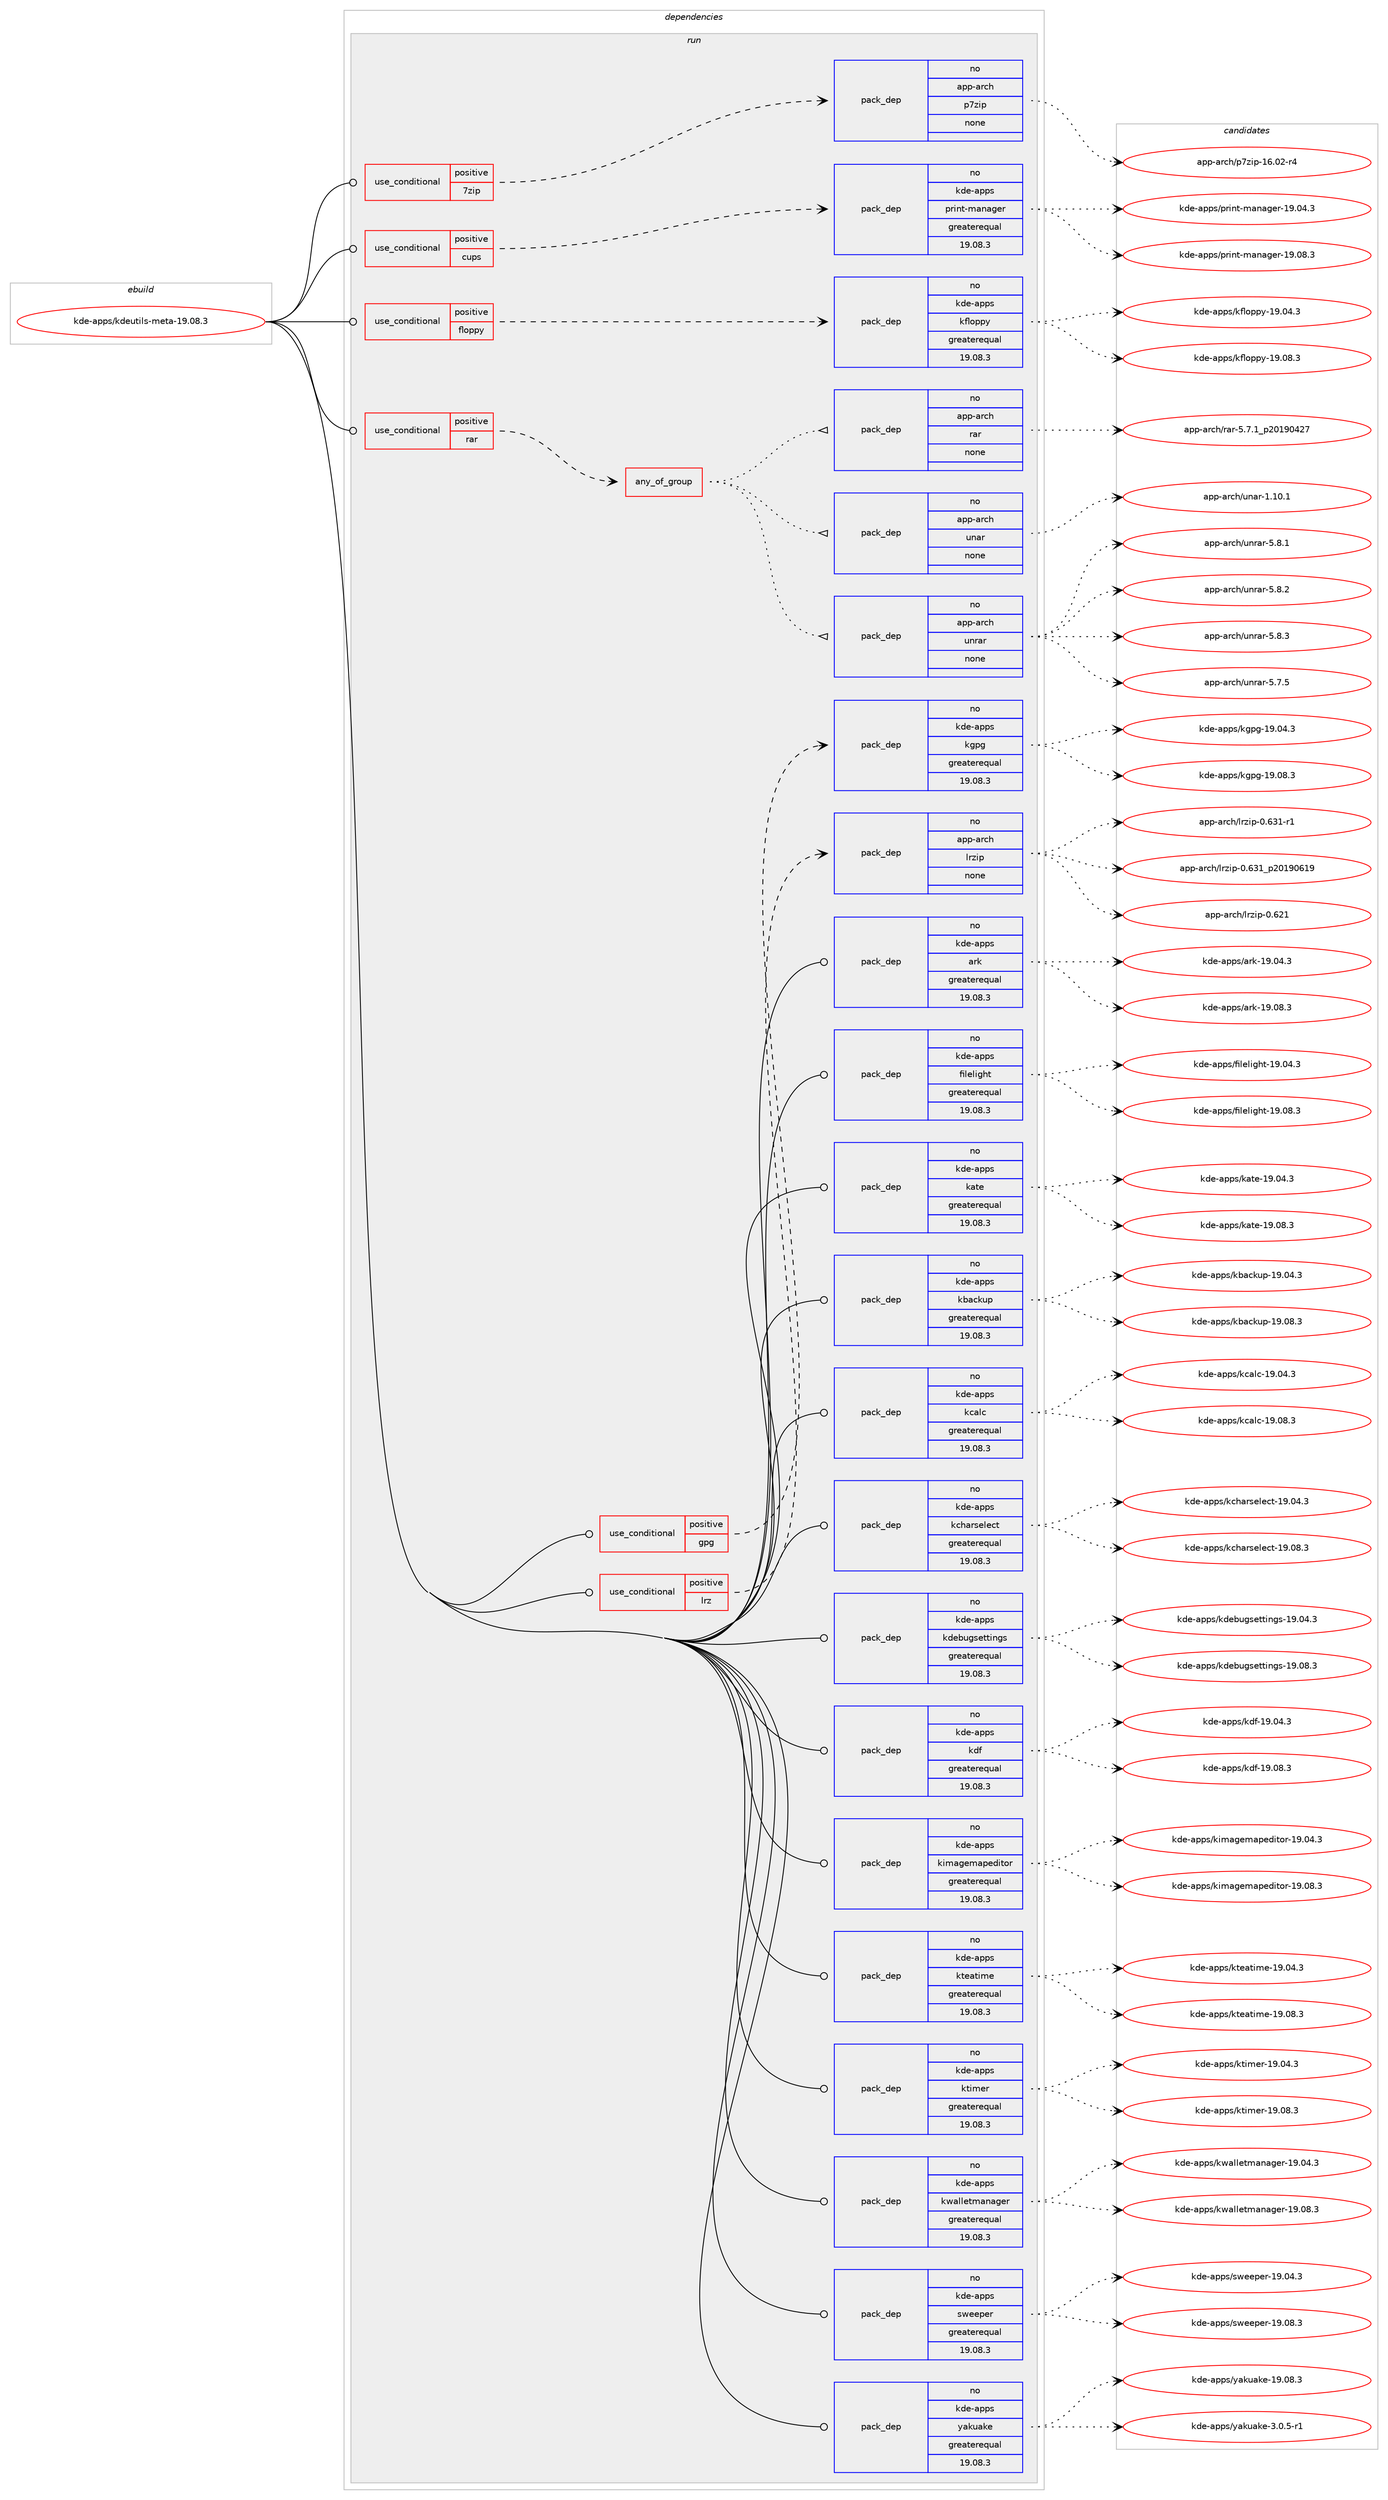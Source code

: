 digraph prolog {

# *************
# Graph options
# *************

newrank=true;
concentrate=true;
compound=true;
graph [rankdir=LR,fontname=Helvetica,fontsize=10,ranksep=1.5];#, ranksep=2.5, nodesep=0.2];
edge  [arrowhead=vee];
node  [fontname=Helvetica,fontsize=10];

# **********
# The ebuild
# **********

subgraph cluster_leftcol {
color=gray;
rank=same;
label=<<i>ebuild</i>>;
id [label="kde-apps/kdeutils-meta-19.08.3", color=red, width=4, href="../kde-apps/kdeutils-meta-19.08.3.svg"];
}

# ****************
# The dependencies
# ****************

subgraph cluster_midcol {
color=gray;
label=<<i>dependencies</i>>;
subgraph cluster_compile {
fillcolor="#eeeeee";
style=filled;
label=<<i>compile</i>>;
}
subgraph cluster_compileandrun {
fillcolor="#eeeeee";
style=filled;
label=<<i>compile and run</i>>;
}
subgraph cluster_run {
fillcolor="#eeeeee";
style=filled;
label=<<i>run</i>>;
subgraph cond186645 {
dependency755862 [label=<<TABLE BORDER="0" CELLBORDER="1" CELLSPACING="0" CELLPADDING="4"><TR><TD ROWSPAN="3" CELLPADDING="10">use_conditional</TD></TR><TR><TD>positive</TD></TR><TR><TD>7zip</TD></TR></TABLE>>, shape=none, color=red];
subgraph pack556396 {
dependency755863 [label=<<TABLE BORDER="0" CELLBORDER="1" CELLSPACING="0" CELLPADDING="4" WIDTH="220"><TR><TD ROWSPAN="6" CELLPADDING="30">pack_dep</TD></TR><TR><TD WIDTH="110">no</TD></TR><TR><TD>app-arch</TD></TR><TR><TD>p7zip</TD></TR><TR><TD>none</TD></TR><TR><TD></TD></TR></TABLE>>, shape=none, color=blue];
}
dependency755862:e -> dependency755863:w [weight=20,style="dashed",arrowhead="vee"];
}
id:e -> dependency755862:w [weight=20,style="solid",arrowhead="odot"];
subgraph cond186646 {
dependency755864 [label=<<TABLE BORDER="0" CELLBORDER="1" CELLSPACING="0" CELLPADDING="4"><TR><TD ROWSPAN="3" CELLPADDING="10">use_conditional</TD></TR><TR><TD>positive</TD></TR><TR><TD>cups</TD></TR></TABLE>>, shape=none, color=red];
subgraph pack556397 {
dependency755865 [label=<<TABLE BORDER="0" CELLBORDER="1" CELLSPACING="0" CELLPADDING="4" WIDTH="220"><TR><TD ROWSPAN="6" CELLPADDING="30">pack_dep</TD></TR><TR><TD WIDTH="110">no</TD></TR><TR><TD>kde-apps</TD></TR><TR><TD>print-manager</TD></TR><TR><TD>greaterequal</TD></TR><TR><TD>19.08.3</TD></TR></TABLE>>, shape=none, color=blue];
}
dependency755864:e -> dependency755865:w [weight=20,style="dashed",arrowhead="vee"];
}
id:e -> dependency755864:w [weight=20,style="solid",arrowhead="odot"];
subgraph cond186647 {
dependency755866 [label=<<TABLE BORDER="0" CELLBORDER="1" CELLSPACING="0" CELLPADDING="4"><TR><TD ROWSPAN="3" CELLPADDING="10">use_conditional</TD></TR><TR><TD>positive</TD></TR><TR><TD>floppy</TD></TR></TABLE>>, shape=none, color=red];
subgraph pack556398 {
dependency755867 [label=<<TABLE BORDER="0" CELLBORDER="1" CELLSPACING="0" CELLPADDING="4" WIDTH="220"><TR><TD ROWSPAN="6" CELLPADDING="30">pack_dep</TD></TR><TR><TD WIDTH="110">no</TD></TR><TR><TD>kde-apps</TD></TR><TR><TD>kfloppy</TD></TR><TR><TD>greaterequal</TD></TR><TR><TD>19.08.3</TD></TR></TABLE>>, shape=none, color=blue];
}
dependency755866:e -> dependency755867:w [weight=20,style="dashed",arrowhead="vee"];
}
id:e -> dependency755866:w [weight=20,style="solid",arrowhead="odot"];
subgraph cond186648 {
dependency755868 [label=<<TABLE BORDER="0" CELLBORDER="1" CELLSPACING="0" CELLPADDING="4"><TR><TD ROWSPAN="3" CELLPADDING="10">use_conditional</TD></TR><TR><TD>positive</TD></TR><TR><TD>gpg</TD></TR></TABLE>>, shape=none, color=red];
subgraph pack556399 {
dependency755869 [label=<<TABLE BORDER="0" CELLBORDER="1" CELLSPACING="0" CELLPADDING="4" WIDTH="220"><TR><TD ROWSPAN="6" CELLPADDING="30">pack_dep</TD></TR><TR><TD WIDTH="110">no</TD></TR><TR><TD>kde-apps</TD></TR><TR><TD>kgpg</TD></TR><TR><TD>greaterequal</TD></TR><TR><TD>19.08.3</TD></TR></TABLE>>, shape=none, color=blue];
}
dependency755868:e -> dependency755869:w [weight=20,style="dashed",arrowhead="vee"];
}
id:e -> dependency755868:w [weight=20,style="solid",arrowhead="odot"];
subgraph cond186649 {
dependency755870 [label=<<TABLE BORDER="0" CELLBORDER="1" CELLSPACING="0" CELLPADDING="4"><TR><TD ROWSPAN="3" CELLPADDING="10">use_conditional</TD></TR><TR><TD>positive</TD></TR><TR><TD>lrz</TD></TR></TABLE>>, shape=none, color=red];
subgraph pack556400 {
dependency755871 [label=<<TABLE BORDER="0" CELLBORDER="1" CELLSPACING="0" CELLPADDING="4" WIDTH="220"><TR><TD ROWSPAN="6" CELLPADDING="30">pack_dep</TD></TR><TR><TD WIDTH="110">no</TD></TR><TR><TD>app-arch</TD></TR><TR><TD>lrzip</TD></TR><TR><TD>none</TD></TR><TR><TD></TD></TR></TABLE>>, shape=none, color=blue];
}
dependency755870:e -> dependency755871:w [weight=20,style="dashed",arrowhead="vee"];
}
id:e -> dependency755870:w [weight=20,style="solid",arrowhead="odot"];
subgraph cond186650 {
dependency755872 [label=<<TABLE BORDER="0" CELLBORDER="1" CELLSPACING="0" CELLPADDING="4"><TR><TD ROWSPAN="3" CELLPADDING="10">use_conditional</TD></TR><TR><TD>positive</TD></TR><TR><TD>rar</TD></TR></TABLE>>, shape=none, color=red];
subgraph any12415 {
dependency755873 [label=<<TABLE BORDER="0" CELLBORDER="1" CELLSPACING="0" CELLPADDING="4"><TR><TD CELLPADDING="10">any_of_group</TD></TR></TABLE>>, shape=none, color=red];subgraph pack556401 {
dependency755874 [label=<<TABLE BORDER="0" CELLBORDER="1" CELLSPACING="0" CELLPADDING="4" WIDTH="220"><TR><TD ROWSPAN="6" CELLPADDING="30">pack_dep</TD></TR><TR><TD WIDTH="110">no</TD></TR><TR><TD>app-arch</TD></TR><TR><TD>rar</TD></TR><TR><TD>none</TD></TR><TR><TD></TD></TR></TABLE>>, shape=none, color=blue];
}
dependency755873:e -> dependency755874:w [weight=20,style="dotted",arrowhead="oinv"];
subgraph pack556402 {
dependency755875 [label=<<TABLE BORDER="0" CELLBORDER="1" CELLSPACING="0" CELLPADDING="4" WIDTH="220"><TR><TD ROWSPAN="6" CELLPADDING="30">pack_dep</TD></TR><TR><TD WIDTH="110">no</TD></TR><TR><TD>app-arch</TD></TR><TR><TD>unrar</TD></TR><TR><TD>none</TD></TR><TR><TD></TD></TR></TABLE>>, shape=none, color=blue];
}
dependency755873:e -> dependency755875:w [weight=20,style="dotted",arrowhead="oinv"];
subgraph pack556403 {
dependency755876 [label=<<TABLE BORDER="0" CELLBORDER="1" CELLSPACING="0" CELLPADDING="4" WIDTH="220"><TR><TD ROWSPAN="6" CELLPADDING="30">pack_dep</TD></TR><TR><TD WIDTH="110">no</TD></TR><TR><TD>app-arch</TD></TR><TR><TD>unar</TD></TR><TR><TD>none</TD></TR><TR><TD></TD></TR></TABLE>>, shape=none, color=blue];
}
dependency755873:e -> dependency755876:w [weight=20,style="dotted",arrowhead="oinv"];
}
dependency755872:e -> dependency755873:w [weight=20,style="dashed",arrowhead="vee"];
}
id:e -> dependency755872:w [weight=20,style="solid",arrowhead="odot"];
subgraph pack556404 {
dependency755877 [label=<<TABLE BORDER="0" CELLBORDER="1" CELLSPACING="0" CELLPADDING="4" WIDTH="220"><TR><TD ROWSPAN="6" CELLPADDING="30">pack_dep</TD></TR><TR><TD WIDTH="110">no</TD></TR><TR><TD>kde-apps</TD></TR><TR><TD>ark</TD></TR><TR><TD>greaterequal</TD></TR><TR><TD>19.08.3</TD></TR></TABLE>>, shape=none, color=blue];
}
id:e -> dependency755877:w [weight=20,style="solid",arrowhead="odot"];
subgraph pack556405 {
dependency755878 [label=<<TABLE BORDER="0" CELLBORDER="1" CELLSPACING="0" CELLPADDING="4" WIDTH="220"><TR><TD ROWSPAN="6" CELLPADDING="30">pack_dep</TD></TR><TR><TD WIDTH="110">no</TD></TR><TR><TD>kde-apps</TD></TR><TR><TD>filelight</TD></TR><TR><TD>greaterequal</TD></TR><TR><TD>19.08.3</TD></TR></TABLE>>, shape=none, color=blue];
}
id:e -> dependency755878:w [weight=20,style="solid",arrowhead="odot"];
subgraph pack556406 {
dependency755879 [label=<<TABLE BORDER="0" CELLBORDER="1" CELLSPACING="0" CELLPADDING="4" WIDTH="220"><TR><TD ROWSPAN="6" CELLPADDING="30">pack_dep</TD></TR><TR><TD WIDTH="110">no</TD></TR><TR><TD>kde-apps</TD></TR><TR><TD>kate</TD></TR><TR><TD>greaterequal</TD></TR><TR><TD>19.08.3</TD></TR></TABLE>>, shape=none, color=blue];
}
id:e -> dependency755879:w [weight=20,style="solid",arrowhead="odot"];
subgraph pack556407 {
dependency755880 [label=<<TABLE BORDER="0" CELLBORDER="1" CELLSPACING="0" CELLPADDING="4" WIDTH="220"><TR><TD ROWSPAN="6" CELLPADDING="30">pack_dep</TD></TR><TR><TD WIDTH="110">no</TD></TR><TR><TD>kde-apps</TD></TR><TR><TD>kbackup</TD></TR><TR><TD>greaterequal</TD></TR><TR><TD>19.08.3</TD></TR></TABLE>>, shape=none, color=blue];
}
id:e -> dependency755880:w [weight=20,style="solid",arrowhead="odot"];
subgraph pack556408 {
dependency755881 [label=<<TABLE BORDER="0" CELLBORDER="1" CELLSPACING="0" CELLPADDING="4" WIDTH="220"><TR><TD ROWSPAN="6" CELLPADDING="30">pack_dep</TD></TR><TR><TD WIDTH="110">no</TD></TR><TR><TD>kde-apps</TD></TR><TR><TD>kcalc</TD></TR><TR><TD>greaterequal</TD></TR><TR><TD>19.08.3</TD></TR></TABLE>>, shape=none, color=blue];
}
id:e -> dependency755881:w [weight=20,style="solid",arrowhead="odot"];
subgraph pack556409 {
dependency755882 [label=<<TABLE BORDER="0" CELLBORDER="1" CELLSPACING="0" CELLPADDING="4" WIDTH="220"><TR><TD ROWSPAN="6" CELLPADDING="30">pack_dep</TD></TR><TR><TD WIDTH="110">no</TD></TR><TR><TD>kde-apps</TD></TR><TR><TD>kcharselect</TD></TR><TR><TD>greaterequal</TD></TR><TR><TD>19.08.3</TD></TR></TABLE>>, shape=none, color=blue];
}
id:e -> dependency755882:w [weight=20,style="solid",arrowhead="odot"];
subgraph pack556410 {
dependency755883 [label=<<TABLE BORDER="0" CELLBORDER="1" CELLSPACING="0" CELLPADDING="4" WIDTH="220"><TR><TD ROWSPAN="6" CELLPADDING="30">pack_dep</TD></TR><TR><TD WIDTH="110">no</TD></TR><TR><TD>kde-apps</TD></TR><TR><TD>kdebugsettings</TD></TR><TR><TD>greaterequal</TD></TR><TR><TD>19.08.3</TD></TR></TABLE>>, shape=none, color=blue];
}
id:e -> dependency755883:w [weight=20,style="solid",arrowhead="odot"];
subgraph pack556411 {
dependency755884 [label=<<TABLE BORDER="0" CELLBORDER="1" CELLSPACING="0" CELLPADDING="4" WIDTH="220"><TR><TD ROWSPAN="6" CELLPADDING="30">pack_dep</TD></TR><TR><TD WIDTH="110">no</TD></TR><TR><TD>kde-apps</TD></TR><TR><TD>kdf</TD></TR><TR><TD>greaterequal</TD></TR><TR><TD>19.08.3</TD></TR></TABLE>>, shape=none, color=blue];
}
id:e -> dependency755884:w [weight=20,style="solid",arrowhead="odot"];
subgraph pack556412 {
dependency755885 [label=<<TABLE BORDER="0" CELLBORDER="1" CELLSPACING="0" CELLPADDING="4" WIDTH="220"><TR><TD ROWSPAN="6" CELLPADDING="30">pack_dep</TD></TR><TR><TD WIDTH="110">no</TD></TR><TR><TD>kde-apps</TD></TR><TR><TD>kimagemapeditor</TD></TR><TR><TD>greaterequal</TD></TR><TR><TD>19.08.3</TD></TR></TABLE>>, shape=none, color=blue];
}
id:e -> dependency755885:w [weight=20,style="solid",arrowhead="odot"];
subgraph pack556413 {
dependency755886 [label=<<TABLE BORDER="0" CELLBORDER="1" CELLSPACING="0" CELLPADDING="4" WIDTH="220"><TR><TD ROWSPAN="6" CELLPADDING="30">pack_dep</TD></TR><TR><TD WIDTH="110">no</TD></TR><TR><TD>kde-apps</TD></TR><TR><TD>kteatime</TD></TR><TR><TD>greaterequal</TD></TR><TR><TD>19.08.3</TD></TR></TABLE>>, shape=none, color=blue];
}
id:e -> dependency755886:w [weight=20,style="solid",arrowhead="odot"];
subgraph pack556414 {
dependency755887 [label=<<TABLE BORDER="0" CELLBORDER="1" CELLSPACING="0" CELLPADDING="4" WIDTH="220"><TR><TD ROWSPAN="6" CELLPADDING="30">pack_dep</TD></TR><TR><TD WIDTH="110">no</TD></TR><TR><TD>kde-apps</TD></TR><TR><TD>ktimer</TD></TR><TR><TD>greaterequal</TD></TR><TR><TD>19.08.3</TD></TR></TABLE>>, shape=none, color=blue];
}
id:e -> dependency755887:w [weight=20,style="solid",arrowhead="odot"];
subgraph pack556415 {
dependency755888 [label=<<TABLE BORDER="0" CELLBORDER="1" CELLSPACING="0" CELLPADDING="4" WIDTH="220"><TR><TD ROWSPAN="6" CELLPADDING="30">pack_dep</TD></TR><TR><TD WIDTH="110">no</TD></TR><TR><TD>kde-apps</TD></TR><TR><TD>kwalletmanager</TD></TR><TR><TD>greaterequal</TD></TR><TR><TD>19.08.3</TD></TR></TABLE>>, shape=none, color=blue];
}
id:e -> dependency755888:w [weight=20,style="solid",arrowhead="odot"];
subgraph pack556416 {
dependency755889 [label=<<TABLE BORDER="0" CELLBORDER="1" CELLSPACING="0" CELLPADDING="4" WIDTH="220"><TR><TD ROWSPAN="6" CELLPADDING="30">pack_dep</TD></TR><TR><TD WIDTH="110">no</TD></TR><TR><TD>kde-apps</TD></TR><TR><TD>sweeper</TD></TR><TR><TD>greaterequal</TD></TR><TR><TD>19.08.3</TD></TR></TABLE>>, shape=none, color=blue];
}
id:e -> dependency755889:w [weight=20,style="solid",arrowhead="odot"];
subgraph pack556417 {
dependency755890 [label=<<TABLE BORDER="0" CELLBORDER="1" CELLSPACING="0" CELLPADDING="4" WIDTH="220"><TR><TD ROWSPAN="6" CELLPADDING="30">pack_dep</TD></TR><TR><TD WIDTH="110">no</TD></TR><TR><TD>kde-apps</TD></TR><TR><TD>yakuake</TD></TR><TR><TD>greaterequal</TD></TR><TR><TD>19.08.3</TD></TR></TABLE>>, shape=none, color=blue];
}
id:e -> dependency755890:w [weight=20,style="solid",arrowhead="odot"];
}
}

# **************
# The candidates
# **************

subgraph cluster_choices {
rank=same;
color=gray;
label=<<i>candidates</i>>;

subgraph choice556396 {
color=black;
nodesep=1;
choice9711211245971149910447112551221051124549544648504511452 [label="app-arch/p7zip-16.02-r4", color=red, width=4,href="../app-arch/p7zip-16.02-r4.svg"];
dependency755863:e -> choice9711211245971149910447112551221051124549544648504511452:w [style=dotted,weight="100"];
}
subgraph choice556397 {
color=black;
nodesep=1;
choice1071001014597112112115471121141051101164510997110971031011144549574648524651 [label="kde-apps/print-manager-19.04.3", color=red, width=4,href="../kde-apps/print-manager-19.04.3.svg"];
choice1071001014597112112115471121141051101164510997110971031011144549574648564651 [label="kde-apps/print-manager-19.08.3", color=red, width=4,href="../kde-apps/print-manager-19.08.3.svg"];
dependency755865:e -> choice1071001014597112112115471121141051101164510997110971031011144549574648524651:w [style=dotted,weight="100"];
dependency755865:e -> choice1071001014597112112115471121141051101164510997110971031011144549574648564651:w [style=dotted,weight="100"];
}
subgraph choice556398 {
color=black;
nodesep=1;
choice1071001014597112112115471071021081111121121214549574648524651 [label="kde-apps/kfloppy-19.04.3", color=red, width=4,href="../kde-apps/kfloppy-19.04.3.svg"];
choice1071001014597112112115471071021081111121121214549574648564651 [label="kde-apps/kfloppy-19.08.3", color=red, width=4,href="../kde-apps/kfloppy-19.08.3.svg"];
dependency755867:e -> choice1071001014597112112115471071021081111121121214549574648524651:w [style=dotted,weight="100"];
dependency755867:e -> choice1071001014597112112115471071021081111121121214549574648564651:w [style=dotted,weight="100"];
}
subgraph choice556399 {
color=black;
nodesep=1;
choice1071001014597112112115471071031121034549574648524651 [label="kde-apps/kgpg-19.04.3", color=red, width=4,href="../kde-apps/kgpg-19.04.3.svg"];
choice1071001014597112112115471071031121034549574648564651 [label="kde-apps/kgpg-19.08.3", color=red, width=4,href="../kde-apps/kgpg-19.08.3.svg"];
dependency755869:e -> choice1071001014597112112115471071031121034549574648524651:w [style=dotted,weight="100"];
dependency755869:e -> choice1071001014597112112115471071031121034549574648564651:w [style=dotted,weight="100"];
}
subgraph choice556400 {
color=black;
nodesep=1;
choice9711211245971149910447108114122105112454846545049 [label="app-arch/lrzip-0.621", color=red, width=4,href="../app-arch/lrzip-0.621.svg"];
choice97112112459711499104471081141221051124548465451494511449 [label="app-arch/lrzip-0.631-r1", color=red, width=4,href="../app-arch/lrzip-0.631-r1.svg"];
choice9711211245971149910447108114122105112454846545149951125048495748544957 [label="app-arch/lrzip-0.631_p20190619", color=red, width=4,href="../app-arch/lrzip-0.631_p20190619.svg"];
dependency755871:e -> choice9711211245971149910447108114122105112454846545049:w [style=dotted,weight="100"];
dependency755871:e -> choice97112112459711499104471081141221051124548465451494511449:w [style=dotted,weight="100"];
dependency755871:e -> choice9711211245971149910447108114122105112454846545149951125048495748544957:w [style=dotted,weight="100"];
}
subgraph choice556401 {
color=black;
nodesep=1;
choice971121124597114991044711497114455346554649951125048495748525055 [label="app-arch/rar-5.7.1_p20190427", color=red, width=4,href="../app-arch/rar-5.7.1_p20190427.svg"];
dependency755874:e -> choice971121124597114991044711497114455346554649951125048495748525055:w [style=dotted,weight="100"];
}
subgraph choice556402 {
color=black;
nodesep=1;
choice971121124597114991044711711011497114455346554653 [label="app-arch/unrar-5.7.5", color=red, width=4,href="../app-arch/unrar-5.7.5.svg"];
choice971121124597114991044711711011497114455346564649 [label="app-arch/unrar-5.8.1", color=red, width=4,href="../app-arch/unrar-5.8.1.svg"];
choice971121124597114991044711711011497114455346564650 [label="app-arch/unrar-5.8.2", color=red, width=4,href="../app-arch/unrar-5.8.2.svg"];
choice971121124597114991044711711011497114455346564651 [label="app-arch/unrar-5.8.3", color=red, width=4,href="../app-arch/unrar-5.8.3.svg"];
dependency755875:e -> choice971121124597114991044711711011497114455346554653:w [style=dotted,weight="100"];
dependency755875:e -> choice971121124597114991044711711011497114455346564649:w [style=dotted,weight="100"];
dependency755875:e -> choice971121124597114991044711711011497114455346564650:w [style=dotted,weight="100"];
dependency755875:e -> choice971121124597114991044711711011497114455346564651:w [style=dotted,weight="100"];
}
subgraph choice556403 {
color=black;
nodesep=1;
choice97112112459711499104471171109711445494649484649 [label="app-arch/unar-1.10.1", color=red, width=4,href="../app-arch/unar-1.10.1.svg"];
dependency755876:e -> choice97112112459711499104471171109711445494649484649:w [style=dotted,weight="100"];
}
subgraph choice556404 {
color=black;
nodesep=1;
choice107100101459711211211547971141074549574648524651 [label="kde-apps/ark-19.04.3", color=red, width=4,href="../kde-apps/ark-19.04.3.svg"];
choice107100101459711211211547971141074549574648564651 [label="kde-apps/ark-19.08.3", color=red, width=4,href="../kde-apps/ark-19.08.3.svg"];
dependency755877:e -> choice107100101459711211211547971141074549574648524651:w [style=dotted,weight="100"];
dependency755877:e -> choice107100101459711211211547971141074549574648564651:w [style=dotted,weight="100"];
}
subgraph choice556405 {
color=black;
nodesep=1;
choice1071001014597112112115471021051081011081051031041164549574648524651 [label="kde-apps/filelight-19.04.3", color=red, width=4,href="../kde-apps/filelight-19.04.3.svg"];
choice1071001014597112112115471021051081011081051031041164549574648564651 [label="kde-apps/filelight-19.08.3", color=red, width=4,href="../kde-apps/filelight-19.08.3.svg"];
dependency755878:e -> choice1071001014597112112115471021051081011081051031041164549574648524651:w [style=dotted,weight="100"];
dependency755878:e -> choice1071001014597112112115471021051081011081051031041164549574648564651:w [style=dotted,weight="100"];
}
subgraph choice556406 {
color=black;
nodesep=1;
choice107100101459711211211547107971161014549574648524651 [label="kde-apps/kate-19.04.3", color=red, width=4,href="../kde-apps/kate-19.04.3.svg"];
choice107100101459711211211547107971161014549574648564651 [label="kde-apps/kate-19.08.3", color=red, width=4,href="../kde-apps/kate-19.08.3.svg"];
dependency755879:e -> choice107100101459711211211547107971161014549574648524651:w [style=dotted,weight="100"];
dependency755879:e -> choice107100101459711211211547107971161014549574648564651:w [style=dotted,weight="100"];
}
subgraph choice556407 {
color=black;
nodesep=1;
choice1071001014597112112115471079897991071171124549574648524651 [label="kde-apps/kbackup-19.04.3", color=red, width=4,href="../kde-apps/kbackup-19.04.3.svg"];
choice1071001014597112112115471079897991071171124549574648564651 [label="kde-apps/kbackup-19.08.3", color=red, width=4,href="../kde-apps/kbackup-19.08.3.svg"];
dependency755880:e -> choice1071001014597112112115471079897991071171124549574648524651:w [style=dotted,weight="100"];
dependency755880:e -> choice1071001014597112112115471079897991071171124549574648564651:w [style=dotted,weight="100"];
}
subgraph choice556408 {
color=black;
nodesep=1;
choice1071001014597112112115471079997108994549574648524651 [label="kde-apps/kcalc-19.04.3", color=red, width=4,href="../kde-apps/kcalc-19.04.3.svg"];
choice1071001014597112112115471079997108994549574648564651 [label="kde-apps/kcalc-19.08.3", color=red, width=4,href="../kde-apps/kcalc-19.08.3.svg"];
dependency755881:e -> choice1071001014597112112115471079997108994549574648524651:w [style=dotted,weight="100"];
dependency755881:e -> choice1071001014597112112115471079997108994549574648564651:w [style=dotted,weight="100"];
}
subgraph choice556409 {
color=black;
nodesep=1;
choice1071001014597112112115471079910497114115101108101991164549574648524651 [label="kde-apps/kcharselect-19.04.3", color=red, width=4,href="../kde-apps/kcharselect-19.04.3.svg"];
choice1071001014597112112115471079910497114115101108101991164549574648564651 [label="kde-apps/kcharselect-19.08.3", color=red, width=4,href="../kde-apps/kcharselect-19.08.3.svg"];
dependency755882:e -> choice1071001014597112112115471079910497114115101108101991164549574648524651:w [style=dotted,weight="100"];
dependency755882:e -> choice1071001014597112112115471079910497114115101108101991164549574648564651:w [style=dotted,weight="100"];
}
subgraph choice556410 {
color=black;
nodesep=1;
choice107100101459711211211547107100101981171031151011161161051101031154549574648524651 [label="kde-apps/kdebugsettings-19.04.3", color=red, width=4,href="../kde-apps/kdebugsettings-19.04.3.svg"];
choice107100101459711211211547107100101981171031151011161161051101031154549574648564651 [label="kde-apps/kdebugsettings-19.08.3", color=red, width=4,href="../kde-apps/kdebugsettings-19.08.3.svg"];
dependency755883:e -> choice107100101459711211211547107100101981171031151011161161051101031154549574648524651:w [style=dotted,weight="100"];
dependency755883:e -> choice107100101459711211211547107100101981171031151011161161051101031154549574648564651:w [style=dotted,weight="100"];
}
subgraph choice556411 {
color=black;
nodesep=1;
choice1071001014597112112115471071001024549574648524651 [label="kde-apps/kdf-19.04.3", color=red, width=4,href="../kde-apps/kdf-19.04.3.svg"];
choice1071001014597112112115471071001024549574648564651 [label="kde-apps/kdf-19.08.3", color=red, width=4,href="../kde-apps/kdf-19.08.3.svg"];
dependency755884:e -> choice1071001014597112112115471071001024549574648524651:w [style=dotted,weight="100"];
dependency755884:e -> choice1071001014597112112115471071001024549574648564651:w [style=dotted,weight="100"];
}
subgraph choice556412 {
color=black;
nodesep=1;
choice10710010145971121121154710710510997103101109971121011001051161111144549574648524651 [label="kde-apps/kimagemapeditor-19.04.3", color=red, width=4,href="../kde-apps/kimagemapeditor-19.04.3.svg"];
choice10710010145971121121154710710510997103101109971121011001051161111144549574648564651 [label="kde-apps/kimagemapeditor-19.08.3", color=red, width=4,href="../kde-apps/kimagemapeditor-19.08.3.svg"];
dependency755885:e -> choice10710010145971121121154710710510997103101109971121011001051161111144549574648524651:w [style=dotted,weight="100"];
dependency755885:e -> choice10710010145971121121154710710510997103101109971121011001051161111144549574648564651:w [style=dotted,weight="100"];
}
subgraph choice556413 {
color=black;
nodesep=1;
choice107100101459711211211547107116101971161051091014549574648524651 [label="kde-apps/kteatime-19.04.3", color=red, width=4,href="../kde-apps/kteatime-19.04.3.svg"];
choice107100101459711211211547107116101971161051091014549574648564651 [label="kde-apps/kteatime-19.08.3", color=red, width=4,href="../kde-apps/kteatime-19.08.3.svg"];
dependency755886:e -> choice107100101459711211211547107116101971161051091014549574648524651:w [style=dotted,weight="100"];
dependency755886:e -> choice107100101459711211211547107116101971161051091014549574648564651:w [style=dotted,weight="100"];
}
subgraph choice556414 {
color=black;
nodesep=1;
choice1071001014597112112115471071161051091011144549574648524651 [label="kde-apps/ktimer-19.04.3", color=red, width=4,href="../kde-apps/ktimer-19.04.3.svg"];
choice1071001014597112112115471071161051091011144549574648564651 [label="kde-apps/ktimer-19.08.3", color=red, width=4,href="../kde-apps/ktimer-19.08.3.svg"];
dependency755887:e -> choice1071001014597112112115471071161051091011144549574648524651:w [style=dotted,weight="100"];
dependency755887:e -> choice1071001014597112112115471071161051091011144549574648564651:w [style=dotted,weight="100"];
}
subgraph choice556415 {
color=black;
nodesep=1;
choice1071001014597112112115471071199710810810111610997110971031011144549574648524651 [label="kde-apps/kwalletmanager-19.04.3", color=red, width=4,href="../kde-apps/kwalletmanager-19.04.3.svg"];
choice1071001014597112112115471071199710810810111610997110971031011144549574648564651 [label="kde-apps/kwalletmanager-19.08.3", color=red, width=4,href="../kde-apps/kwalletmanager-19.08.3.svg"];
dependency755888:e -> choice1071001014597112112115471071199710810810111610997110971031011144549574648524651:w [style=dotted,weight="100"];
dependency755888:e -> choice1071001014597112112115471071199710810810111610997110971031011144549574648564651:w [style=dotted,weight="100"];
}
subgraph choice556416 {
color=black;
nodesep=1;
choice1071001014597112112115471151191011011121011144549574648524651 [label="kde-apps/sweeper-19.04.3", color=red, width=4,href="../kde-apps/sweeper-19.04.3.svg"];
choice1071001014597112112115471151191011011121011144549574648564651 [label="kde-apps/sweeper-19.08.3", color=red, width=4,href="../kde-apps/sweeper-19.08.3.svg"];
dependency755889:e -> choice1071001014597112112115471151191011011121011144549574648524651:w [style=dotted,weight="100"];
dependency755889:e -> choice1071001014597112112115471151191011011121011144549574648564651:w [style=dotted,weight="100"];
}
subgraph choice556417 {
color=black;
nodesep=1;
choice10710010145971121121154712197107117971071014549574648564651 [label="kde-apps/yakuake-19.08.3", color=red, width=4,href="../kde-apps/yakuake-19.08.3.svg"];
choice10710010145971121121154712197107117971071014551464846534511449 [label="kde-apps/yakuake-3.0.5-r1", color=red, width=4,href="../kde-apps/yakuake-3.0.5-r1.svg"];
dependency755890:e -> choice10710010145971121121154712197107117971071014549574648564651:w [style=dotted,weight="100"];
dependency755890:e -> choice10710010145971121121154712197107117971071014551464846534511449:w [style=dotted,weight="100"];
}
}

}
